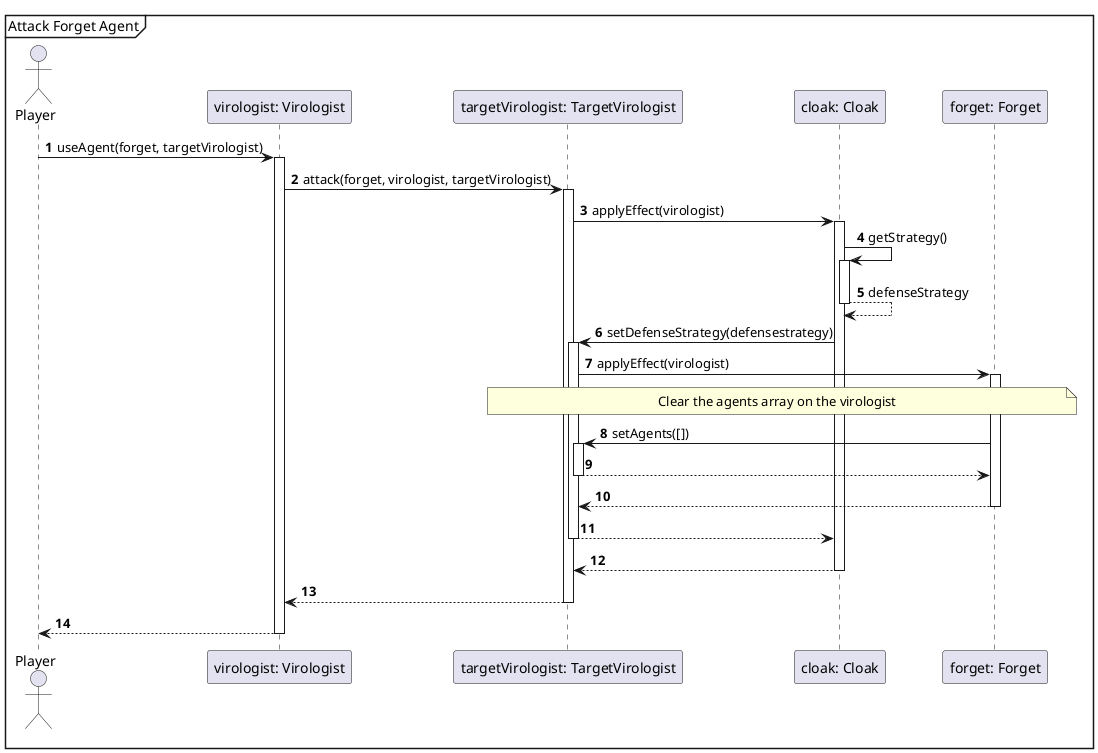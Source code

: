 @startuml
'https://plantuml.com/sequence-diagram

autonumber

mainframe Attack Forget Agent

actor Player

Player -> "virologist: Virologist"++: useAgent(forget, targetVirologist)
"virologist: Virologist" -> "targetVirologist: TargetVirologist"++: attack(forget, virologist, targetVirologist)

"targetVirologist: TargetVirologist" -> "cloak: Cloak" ++ : applyEffect(virologist)

"cloak: Cloak"  -> "cloak: Cloak" ++ : getStrategy()
"cloak: Cloak"  --> "cloak: Cloak" -- : defenseStrategy

"cloak: Cloak"  -> "targetVirologist: TargetVirologist"++: setDefenseStrategy(defensestrategy)

"targetVirologist: TargetVirologist" -> "forget: Forget"++ : applyEffect(virologist)

    note over "targetVirologist: TargetVirologist","forget: Forget"
    Clear the agents array on the virologist
    end note

    "forget: Forget" -> "targetVirologist: TargetVirologist"++ : setAgents([])
    "targetVirologist: TargetVirologist" --> "forget: Forget"--

    "forget: Forget" --> "targetVirologist: TargetVirologist" --

"targetVirologist: TargetVirologist" --> "cloak: Cloak"  --
"cloak: Cloak" --> "targetVirologist: TargetVirologist" --


"targetVirologist: TargetVirologist" --> "virologist: Virologist" --

"virologist: Virologist" --> Player --
@enduml